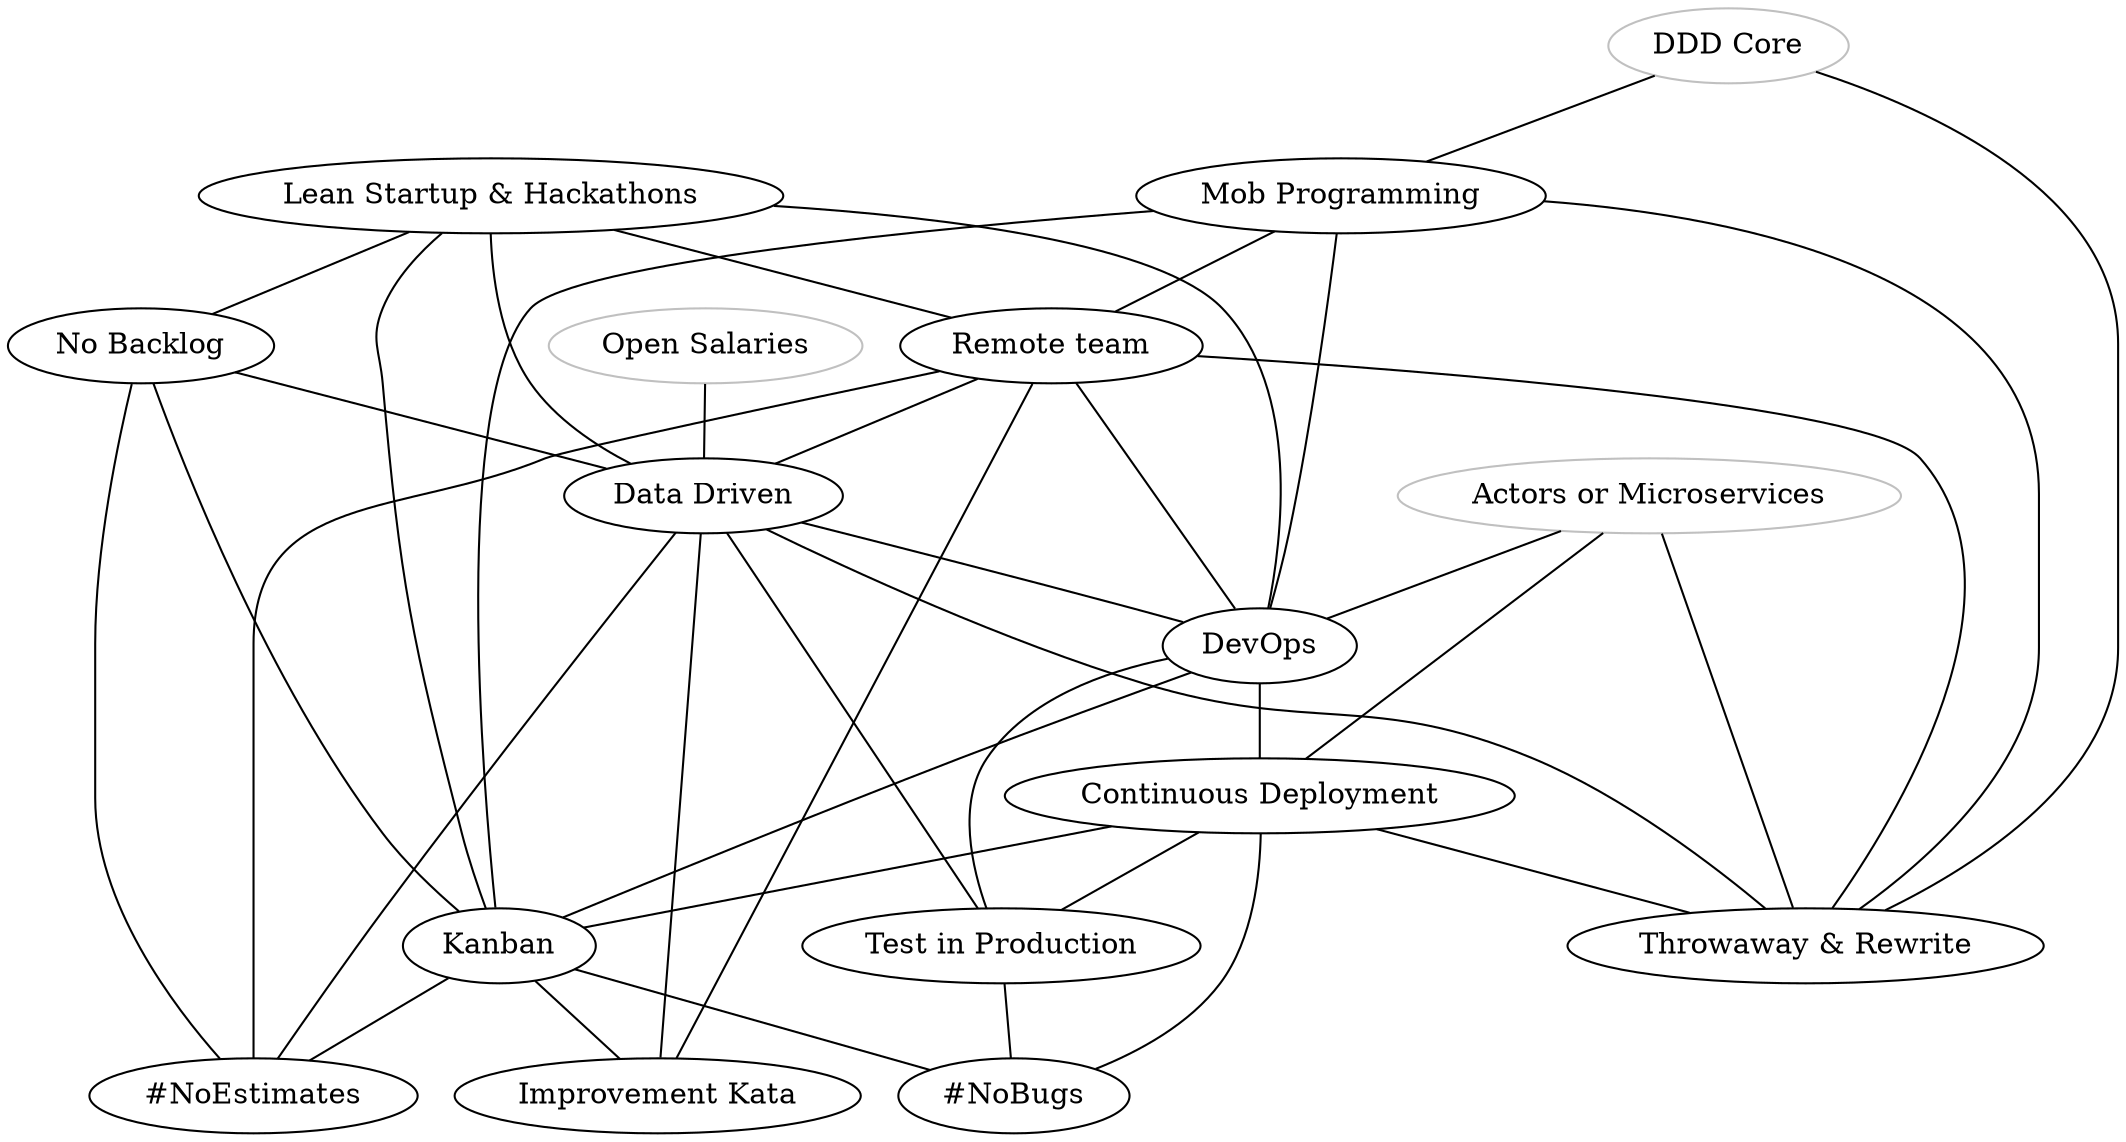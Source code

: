 graph XXP {
        LSH[label="Lean Startup & Hackathons"];
        NoBacklog[label="No Backlog"];
        Mob[label="Mob Programming"];
        Remote[label="Remote team"];
        DD[label="Data Driven"];
        DevOps[Label="DevOps++"];
        CD[label="Continuous Deployment"];
        TP[label="Test in Production"];
        Throwaway[label="Throwaway & Rewrite"];
        NoBugs[label="#NoBugs"];
        NoEstimates[label="#NoEstimates"];
        IK[label="Improvement Kata"];
        DDD[label="DDD Core" color="grey"];
        Microservices[label="Actors or Microservices" color="grey"];
        OpenSalaries[label="Open Salaries" color="grey"];


        LSH -- DD;
        LSH -- NoBacklog;
        LSH -- Kanban;
        LSH -- Remote;
        LSH -- DevOps;

        NoBacklog -- DD;
        NoBacklog -- NoEstimates;
        NoBacklog -- Kanban;

        Mob -- Kanban;
        Mob -- Throwaway;
        Mob -- Remote;
        Mob -- DevOps;

        Remote -- DD;
        Remote -- DevOps;
        Remote -- NoEstimates;
        Remote -- IK;
        Remote -- Throwaway;

        DD -- DevOps;
        DD -- TP;
        DD -- NoEstimates;
        DD -- IK;
        DD -- Throwaway;

        DevOps --Kanban;
        DevOps -- CD;
        DevOps -- TP;

        CD -- Kanban;
        CD -- NoBugs;
        CD -- TP;
        CD -- Throwaway;

        TP -- NoBugs;

        Kanban -- NoBugs;
        Kanban -- NoEstimates;
        Kanban -- IK;

        DDD -- Throwaway;
        DDD -- Mob;

        Microservices -- Throwaway;
        Microservices -- CD;
        Microservices -- DevOps;

        OpenSalaries -- DD;
}